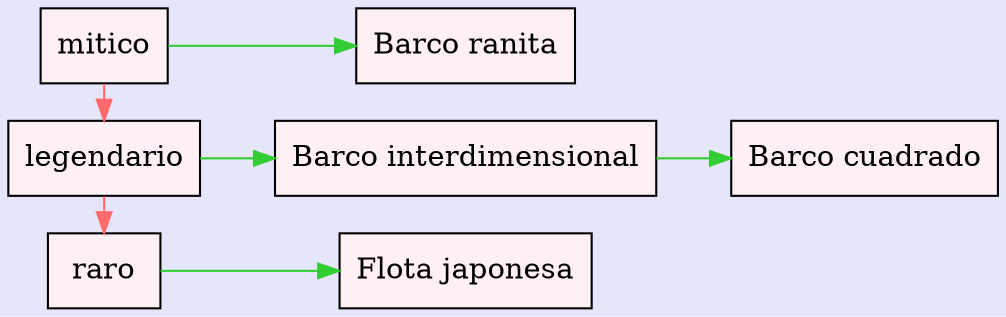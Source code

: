 digraph G {
graph [rankdir = LR ]
bgcolor="lavender"
node [ style=filled,shape = box, fillcolor="lavenderblush:lavenderblush1"]
{rank = same "mitico""legendario""raro"}
"mitico"-> "legendario"-> "raro"[color = indianred1];
"mitico" [label="mitico"];
"mitico"->"Barco ranita"[color = limegreen];
"legendario" [label="legendario"];
"legendario"->"Barco interdimensional"->"Barco cuadrado"[color = limegreen];
"raro" [label="raro"];
"raro"->"Flota japonesa"[color = limegreen];
}
